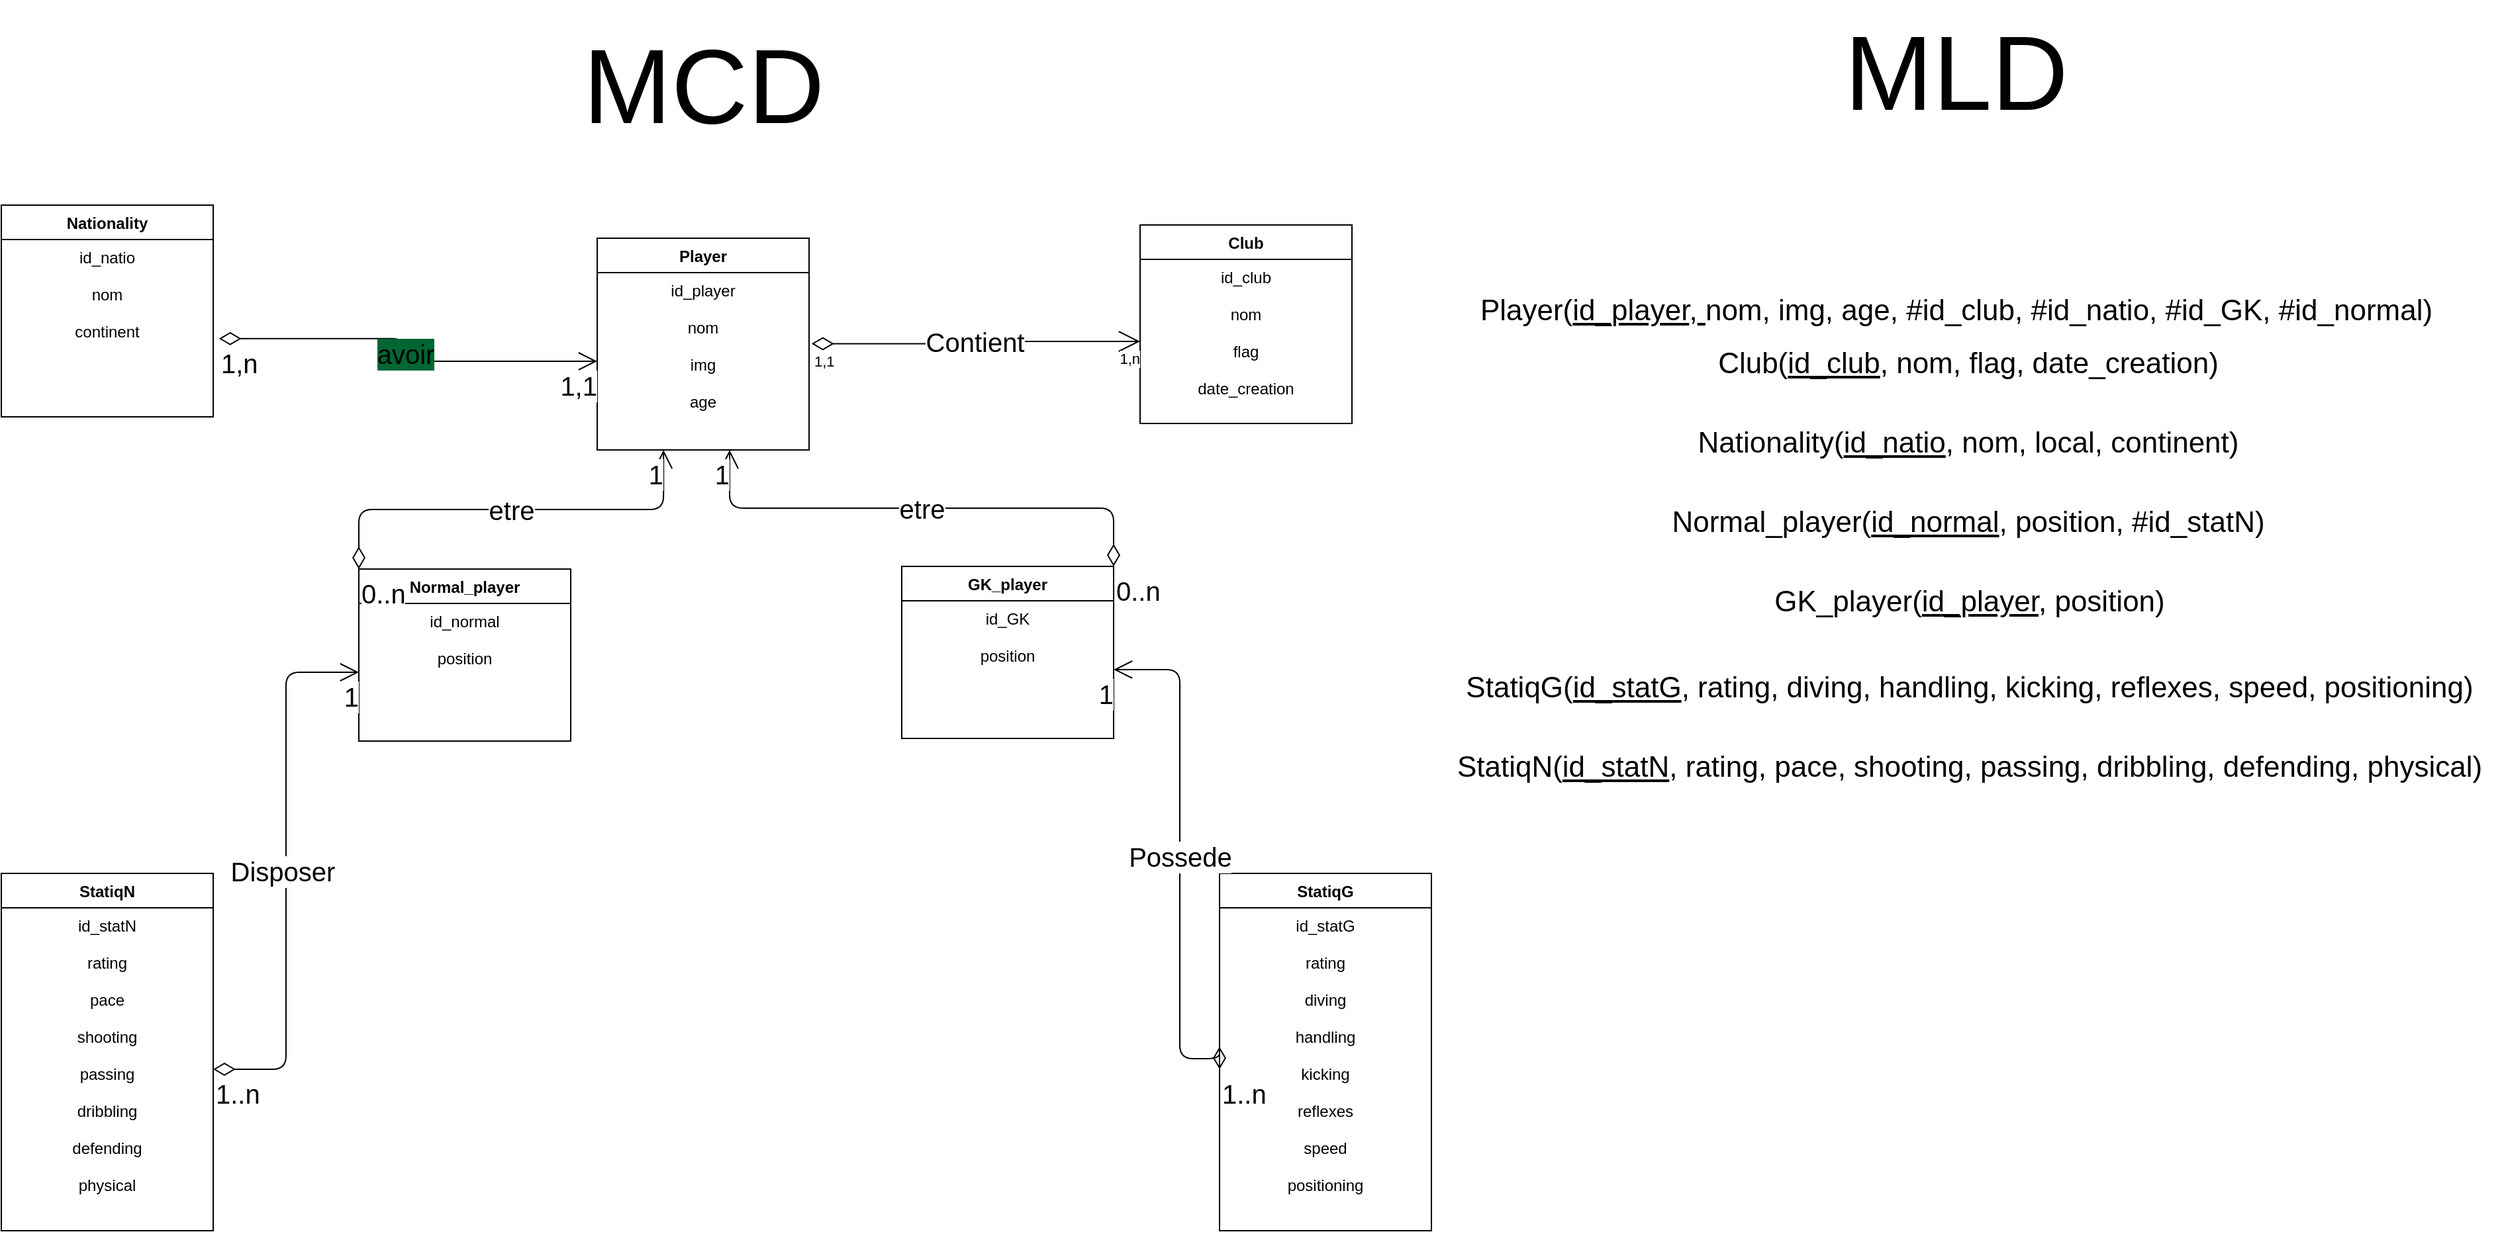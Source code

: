 <mxfile>
    <diagram id="H0yQGbf4NaJOVAjafRQB" name="Page-1">
        <mxGraphModel dx="3216" dy="2396" grid="1" gridSize="10" guides="1" tooltips="1" connect="1" arrows="1" fold="1" page="0" pageScale="1" pageWidth="850" pageHeight="1100" math="0" shadow="0">
            <root>
                <mxCell id="0"/>
                <mxCell id="1" parent="0"/>
                <mxCell id="202" value="Player" style="swimlane;fontStyle=1;align=center;verticalAlign=top;childLayout=stackLayout;horizontal=1;startSize=26;horizontalStack=0;resizeParent=1;resizeParentMax=0;resizeLast=0;collapsible=1;marginBottom=0;" vertex="1" parent="1">
                    <mxGeometry x="530" y="-400" width="160" height="160" as="geometry">
                        <mxRectangle x="400" y="-120" width="70" height="30" as="alternateBounds"/>
                    </mxGeometry>
                </mxCell>
                <mxCell id="203" value="id_player&#10;&#10;nom&#10;&#10;img&#10;&#10;age&#10;&#10;&#10;" style="text;strokeColor=none;fillColor=none;align=center;verticalAlign=top;spacingLeft=4;spacingRight=4;overflow=hidden;rotatable=0;points=[[0,0.5],[1,0.5]];portConstraint=eastwest;fontFamily=Helvetica;" vertex="1" parent="202">
                    <mxGeometry y="26" width="160" height="134" as="geometry"/>
                </mxCell>
                <mxCell id="204" value="Nationality" style="swimlane;fontStyle=1;align=center;verticalAlign=top;childLayout=stackLayout;horizontal=1;startSize=26;horizontalStack=0;resizeParent=1;resizeParentMax=0;resizeLast=0;collapsible=1;marginBottom=0;" vertex="1" parent="1">
                    <mxGeometry x="80" y="-425" width="160" height="160" as="geometry"/>
                </mxCell>
                <mxCell id="205" value="id_natio&#10;&#10;nom&#10;&#10;continent&#10;&#10;&#10;" style="text;strokeColor=none;fillColor=none;align=center;verticalAlign=top;spacingLeft=4;spacingRight=4;overflow=hidden;rotatable=0;points=[[0,0.5],[1,0.5]];portConstraint=eastwest;" vertex="1" parent="204">
                    <mxGeometry y="26" width="160" height="134" as="geometry"/>
                </mxCell>
                <mxCell id="206" value="StatiqN" style="swimlane;fontStyle=1;align=center;verticalAlign=top;childLayout=stackLayout;horizontal=1;startSize=26;horizontalStack=0;resizeParent=1;resizeParentMax=0;resizeLast=0;collapsible=1;marginBottom=0;" vertex="1" parent="1">
                    <mxGeometry x="80" y="80" width="160" height="270" as="geometry"/>
                </mxCell>
                <mxCell id="207" value="id_statN&#10;&#10;rating&#10;&#10;pace&#10;&#10;shooting&#10;&#10;passing&#10;&#10;dribbling&#10;&#10;defending&#10;&#10;physical" style="text;strokeColor=none;fillColor=none;align=center;verticalAlign=top;spacingLeft=4;spacingRight=4;overflow=hidden;rotatable=0;points=[[0,0.5],[1,0.5]];portConstraint=eastwest;" vertex="1" parent="206">
                    <mxGeometry y="26" width="160" height="244" as="geometry"/>
                </mxCell>
                <mxCell id="208" value="avoir" style="endArrow=open;html=1;endSize=12;startArrow=diamondThin;startSize=14;startFill=0;edgeStyle=orthogonalEdgeStyle;fontFamily=Helvetica;fontSize=20;exitX=1.027;exitY=0.559;exitDx=0;exitDy=0;exitPerimeter=0;entryX=0;entryY=0.5;entryDx=0;entryDy=0;labelBackgroundColor=#006633;" edge="1" parent="1" source="205" target="203">
                    <mxGeometry relative="1" as="geometry">
                        <mxPoint x="550" y="-140" as="sourcePoint"/>
                        <mxPoint x="710" y="-140" as="targetPoint"/>
                    </mxGeometry>
                </mxCell>
                <mxCell id="209" value="1,n" style="edgeLabel;resizable=0;html=1;align=left;verticalAlign=top;fontFamily=Helvetica;fontSize=20;" connectable="0" vertex="1" parent="208">
                    <mxGeometry x="-1" relative="1" as="geometry"/>
                </mxCell>
                <mxCell id="210" value="1,1" style="edgeLabel;resizable=0;html=1;align=right;verticalAlign=top;fontFamily=Helvetica;fontSize=20;" connectable="0" vertex="1" parent="208">
                    <mxGeometry x="1" relative="1" as="geometry"/>
                </mxCell>
                <mxCell id="211" value="Club" style="swimlane;fontStyle=1;align=center;verticalAlign=top;childLayout=stackLayout;horizontal=1;startSize=26;horizontalStack=0;resizeParent=1;resizeParentMax=0;resizeLast=0;collapsible=1;marginBottom=0;" vertex="1" parent="1">
                    <mxGeometry x="940" y="-410" width="160" height="150" as="geometry"/>
                </mxCell>
                <mxCell id="212" value="id_club&#10;&#10;nom&#10;&#10;flag&#10;&#10;date_creation&#10;&#10;&#10;" style="text;strokeColor=none;fillColor=none;align=center;verticalAlign=top;spacingLeft=4;spacingRight=4;overflow=hidden;rotatable=0;points=[[0,0.5],[1,0.5]];portConstraint=eastwest;" vertex="1" parent="211">
                    <mxGeometry y="26" width="160" height="124" as="geometry"/>
                </mxCell>
                <mxCell id="213" value="Normal_player(&lt;u style=&quot;font-size: 22px;&quot;&gt;id_normal&lt;/u&gt;, position, #id_statN)" style="text;html=1;align=center;verticalAlign=middle;resizable=0;points=[];autosize=1;strokeColor=none;fillColor=none;fontSize=22;fontFamily=Helvetica;" vertex="1" parent="1">
                    <mxGeometry x="1330" y="-205" width="470" height="40" as="geometry"/>
                </mxCell>
                <mxCell id="214" value="Club(&lt;u style=&quot;font-size: 22px;&quot;&gt;id_club&lt;/u&gt;, nom, flag, date_creation)" style="text;html=1;align=center;verticalAlign=middle;resizable=0;points=[];autosize=1;strokeColor=none;fillColor=none;fontSize=22;fontFamily=Helvetica;" vertex="1" parent="1">
                    <mxGeometry x="1365" y="-325" width="400" height="40" as="geometry"/>
                </mxCell>
                <mxCell id="215" value="GK_player(&lt;u style=&quot;font-size: 22px;&quot;&gt;id_player&lt;/u&gt;, position)" style="text;html=1;align=center;verticalAlign=middle;resizable=0;points=[];autosize=1;strokeColor=none;fillColor=none;fontSize=22;fontFamily=Helvetica;" vertex="1" parent="1">
                    <mxGeometry x="1406" y="-145" width="320" height="40" as="geometry"/>
                </mxCell>
                <mxCell id="216" value="Nationality(&lt;u style=&quot;font-size: 22px;&quot;&gt;id_natio&lt;/u&gt;, nom, local, continent)" style="text;html=1;align=center;verticalAlign=middle;resizable=0;points=[];autosize=1;strokeColor=none;fillColor=none;fontSize=22;fontFamily=Helvetica;" vertex="1" parent="1">
                    <mxGeometry x="1350" y="-265" width="430" height="40" as="geometry"/>
                </mxCell>
                <mxCell id="217" value="StatiqG(&lt;span style=&quot;font-size: 22px;&quot;&gt;&lt;u&gt;id_statG&lt;/u&gt;&lt;/span&gt;, rating, diving, handling, kicking, reflexes, speed, positioning)" style="text;html=1;align=center;verticalAlign=middle;resizable=0;points=[];autosize=1;strokeColor=none;fillColor=none;fontSize=22;fontFamily=Helvetica;" vertex="1" parent="1">
                    <mxGeometry x="1176" y="-80" width="780" height="40" as="geometry"/>
                </mxCell>
                <mxCell id="218" value="StatiqN(&lt;u&gt;id_statN&lt;/u&gt;, rating, pace, shooting, passing, dribbling, defending, physical)" style="text;html=1;align=center;verticalAlign=middle;resizable=0;points=[];autosize=1;strokeColor=none;fillColor=none;fontSize=22;fontFamily=Helvetica;" vertex="1" parent="1">
                    <mxGeometry x="1166" y="-20" width="800" height="40" as="geometry"/>
                </mxCell>
                <mxCell id="219" value="&lt;font style=&quot;font-size: 22px;&quot;&gt;Player(&lt;u style=&quot;font-size: 22px;&quot;&gt;id_player&lt;/u&gt;,&lt;u style=&quot;font-size: 22px;&quot;&gt;&amp;nbsp;&lt;/u&gt;nom, img, age, #id_club, #id_natio, #id_GK, #id_normal)&lt;/font&gt;" style="text;html=1;align=center;verticalAlign=middle;resizable=0;points=[];autosize=1;strokeColor=none;fillColor=none;fontSize=22;fontFamily=Helvetica;" vertex="1" parent="1">
                    <mxGeometry x="1186" y="-365" width="740" height="40" as="geometry"/>
                </mxCell>
                <mxCell id="220" value="&lt;span style=&quot;font-size: 80px;&quot;&gt;MCD&lt;/span&gt;" style="text;html=1;align=center;verticalAlign=middle;resizable=0;points=[];autosize=1;strokeColor=none;fillColor=none;fontSize=80;" vertex="1" parent="1">
                    <mxGeometry x="505" y="-570" width="210" height="110" as="geometry"/>
                </mxCell>
                <mxCell id="221" value="&lt;span style=&quot;font-size: 80px;&quot;&gt;MLD&lt;/span&gt;" style="text;html=1;align=center;verticalAlign=middle;resizable=0;points=[];autosize=1;strokeColor=none;fillColor=none;fontSize=80;" vertex="1" parent="1">
                    <mxGeometry x="1461" y="-580" width="190" height="110" as="geometry"/>
                </mxCell>
                <mxCell id="222" value="&lt;font style=&quot;font-size: 20px;&quot;&gt;Contient&lt;/font&gt;" style="endArrow=open;html=1;endSize=14;startArrow=diamondThin;startSize=14;startFill=0;edgeStyle=orthogonalEdgeStyle;exitX=1.012;exitY=0.401;exitDx=0;exitDy=0;exitPerimeter=0;" edge="1" parent="1" source="203" target="212">
                    <mxGeometry relative="1" as="geometry">
                        <mxPoint x="690" y="-245.71" as="sourcePoint"/>
                        <mxPoint x="850" y="-245.71" as="targetPoint"/>
                    </mxGeometry>
                </mxCell>
                <mxCell id="223" value="1,1" style="edgeLabel;resizable=0;html=1;align=left;verticalAlign=top;" connectable="0" vertex="1" parent="222">
                    <mxGeometry x="-1" relative="1" as="geometry"/>
                </mxCell>
                <mxCell id="224" value="1,n" style="edgeLabel;resizable=0;html=1;align=right;verticalAlign=top;" connectable="0" vertex="1" parent="222">
                    <mxGeometry x="1" relative="1" as="geometry"/>
                </mxCell>
                <mxCell id="225" value="Normal_player" style="swimlane;fontStyle=1;align=center;verticalAlign=top;childLayout=stackLayout;horizontal=1;startSize=26;horizontalStack=0;resizeParent=1;resizeParentMax=0;resizeLast=0;collapsible=1;marginBottom=0;" vertex="1" parent="1">
                    <mxGeometry x="350" y="-150" width="160" height="130" as="geometry">
                        <mxRectangle x="400" y="-120" width="70" height="30" as="alternateBounds"/>
                    </mxGeometry>
                </mxCell>
                <mxCell id="226" value="id_normal&#10;&#10;position&#10;&#10;" style="text;strokeColor=none;fillColor=none;align=center;verticalAlign=top;spacingLeft=4;spacingRight=4;overflow=hidden;rotatable=0;points=[[0,0.5],[1,0.5]];portConstraint=eastwest;fontFamily=Helvetica;" vertex="1" parent="225">
                    <mxGeometry y="26" width="160" height="104" as="geometry"/>
                </mxCell>
                <mxCell id="227" value="GK_player" style="swimlane;fontStyle=1;align=center;verticalAlign=top;childLayout=stackLayout;horizontal=1;startSize=26;horizontalStack=0;resizeParent=1;resizeParentMax=0;resizeLast=0;collapsible=1;marginBottom=0;" vertex="1" parent="1">
                    <mxGeometry x="760" y="-152" width="160" height="130" as="geometry">
                        <mxRectangle x="400" y="-120" width="70" height="30" as="alternateBounds"/>
                    </mxGeometry>
                </mxCell>
                <mxCell id="228" value="id_GK&#10;&#10;position" style="text;strokeColor=none;fillColor=none;align=center;verticalAlign=top;spacingLeft=4;spacingRight=4;overflow=hidden;rotatable=0;points=[[0,0.5],[1,0.5]];portConstraint=eastwest;fontFamily=Helvetica;" vertex="1" parent="227">
                    <mxGeometry y="26" width="160" height="104" as="geometry"/>
                </mxCell>
                <mxCell id="229" value="etre" style="endArrow=open;html=1;endSize=12;startArrow=diamondThin;startSize=14;startFill=0;edgeStyle=orthogonalEdgeStyle;fontSize=20;exitX=0;exitY=0;exitDx=0;exitDy=0;entryX=0.313;entryY=1;entryDx=0;entryDy=0;entryPerimeter=0;" edge="1" parent="1" source="225" target="203">
                    <mxGeometry relative="1" as="geometry">
                        <mxPoint x="420" y="-206" as="sourcePoint"/>
                        <mxPoint x="580" y="-205.95" as="targetPoint"/>
                    </mxGeometry>
                </mxCell>
                <mxCell id="230" value="0..n" style="edgeLabel;resizable=0;html=1;align=left;verticalAlign=top;fontSize=20;" connectable="0" vertex="1" parent="229">
                    <mxGeometry x="-1" relative="1" as="geometry"/>
                </mxCell>
                <mxCell id="231" value="1" style="edgeLabel;resizable=0;html=1;align=right;verticalAlign=top;fontSize=20;" connectable="0" vertex="1" parent="229">
                    <mxGeometry x="1" relative="1" as="geometry"/>
                </mxCell>
                <mxCell id="232" value="etre" style="endArrow=open;html=1;endSize=12;startArrow=diamondThin;startSize=14;startFill=0;edgeStyle=orthogonalEdgeStyle;fontSize=20;exitX=1;exitY=0;exitDx=0;exitDy=0;entryX=0.625;entryY=1;entryDx=0;entryDy=0;entryPerimeter=0;" edge="1" parent="1" source="227" target="203">
                    <mxGeometry relative="1" as="geometry">
                        <mxPoint x="650" y="-225" as="sourcePoint"/>
                        <mxPoint x="650" y="-200" as="targetPoint"/>
                    </mxGeometry>
                </mxCell>
                <mxCell id="233" value="0..n" style="edgeLabel;resizable=0;html=1;align=left;verticalAlign=top;fontSize=20;" connectable="0" vertex="1" parent="232">
                    <mxGeometry x="-1" relative="1" as="geometry"/>
                </mxCell>
                <mxCell id="234" value="1" style="edgeLabel;resizable=0;html=1;align=right;verticalAlign=top;fontSize=20;" connectable="0" vertex="1" parent="232">
                    <mxGeometry x="1" relative="1" as="geometry"/>
                </mxCell>
                <mxCell id="235" value="StatiqG" style="swimlane;fontStyle=1;align=center;verticalAlign=top;childLayout=stackLayout;horizontal=1;startSize=26;horizontalStack=0;resizeParent=1;resizeParentMax=0;resizeLast=0;collapsible=1;marginBottom=0;" vertex="1" parent="1">
                    <mxGeometry x="1000" y="80" width="160" height="270" as="geometry"/>
                </mxCell>
                <mxCell id="236" value="id_statG&#10;&#10;rating&#10;&#10;diving&#10;&#10;handling&#10;&#10;kicking&#10;&#10;reflexes&#10;&#10;speed&#10;&#10;positioning" style="text;strokeColor=none;fillColor=none;align=center;verticalAlign=top;spacingLeft=4;spacingRight=4;overflow=hidden;rotatable=0;points=[[0,0.5],[1,0.5]];portConstraint=eastwest;" vertex="1" parent="235">
                    <mxGeometry y="26" width="160" height="244" as="geometry"/>
                </mxCell>
                <mxCell id="237" value="Disposer&amp;nbsp;" style="endArrow=open;html=1;endSize=12;startArrow=diamondThin;startSize=14;startFill=0;edgeStyle=orthogonalEdgeStyle;fontSize=20;entryX=0;entryY=0.5;entryDx=0;entryDy=0;" edge="1" parent="1" source="207" target="226">
                    <mxGeometry relative="1" as="geometry">
                        <mxPoint x="300" y="180" as="sourcePoint"/>
                        <mxPoint x="460" y="180" as="targetPoint"/>
                    </mxGeometry>
                </mxCell>
                <mxCell id="238" value="1..n" style="edgeLabel;resizable=0;html=1;align=left;verticalAlign=top;fontSize=20;" connectable="0" vertex="1" parent="237">
                    <mxGeometry x="-1" relative="1" as="geometry"/>
                </mxCell>
                <mxCell id="239" value="1" style="edgeLabel;resizable=0;html=1;align=right;verticalAlign=top;fontSize=20;" connectable="0" vertex="1" parent="237">
                    <mxGeometry x="1" relative="1" as="geometry"/>
                </mxCell>
                <mxCell id="240" value="Possede" style="endArrow=open;html=1;endSize=12;startArrow=diamondThin;startSize=14;startFill=0;edgeStyle=orthogonalEdgeStyle;fontSize=20;exitX=0;exitY=0.5;exitDx=0;exitDy=0;entryX=1;entryY=0.5;entryDx=0;entryDy=0;" edge="1" parent="1" source="236" target="228">
                    <mxGeometry relative="1" as="geometry">
                        <mxPoint x="810" y="220.0" as="sourcePoint"/>
                        <mxPoint x="970" y="-50" as="targetPoint"/>
                        <Array as="points">
                            <mxPoint x="1000" y="220"/>
                            <mxPoint x="970" y="220"/>
                            <mxPoint x="970" y="-74"/>
                        </Array>
                    </mxGeometry>
                </mxCell>
                <mxCell id="241" value="1..n" style="edgeLabel;resizable=0;html=1;align=left;verticalAlign=top;fontSize=20;" connectable="0" vertex="1" parent="240">
                    <mxGeometry x="-1" relative="1" as="geometry"/>
                </mxCell>
                <mxCell id="242" value="1" style="edgeLabel;resizable=0;html=1;align=right;verticalAlign=top;fontSize=20;" connectable="0" vertex="1" parent="240">
                    <mxGeometry x="1" relative="1" as="geometry"/>
                </mxCell>
            </root>
        </mxGraphModel>
    </diagram>
</mxfile>